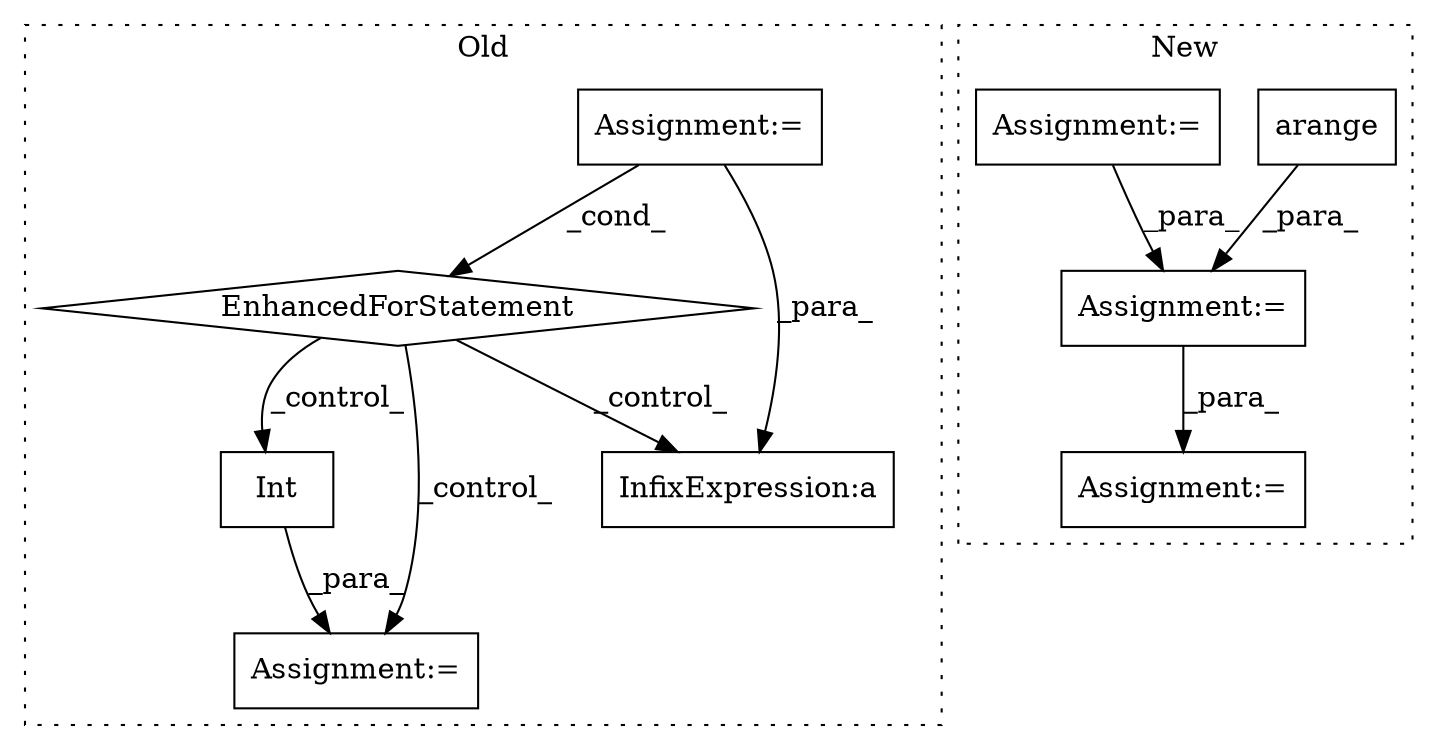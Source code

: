 digraph G {
subgraph cluster0 {
1 [label="Int" a="32" s="5002" l="5" shape="box"];
3 [label="Assignment:=" a="7" s="5039" l="1" shape="box"];
6 [label="EnhancedForStatement" a="70" s="4714,4819" l="57,2" shape="diamond"];
7 [label="InfixExpression:a" a="27" s="4841" l="3" shape="box"];
9 [label="Assignment:=" a="7" s="4714,4819" l="57,2" shape="box"];
label = "Old";
style="dotted";
}
subgraph cluster1 {
2 [label="arange" a="32" s="3124,3150" l="7,1" shape="box"];
4 [label="Assignment:=" a="7" s="3212,3348" l="102,2" shape="box"];
5 [label="Assignment:=" a="7" s="3017" l="1" shape="box"];
8 [label="Assignment:=" a="7" s="3084" l="1" shape="box"];
label = "New";
style="dotted";
}
1 -> 3 [label="_para_"];
2 -> 8 [label="_para_"];
5 -> 8 [label="_para_"];
6 -> 1 [label="_control_"];
6 -> 3 [label="_control_"];
6 -> 7 [label="_control_"];
8 -> 4 [label="_para_"];
9 -> 7 [label="_para_"];
9 -> 6 [label="_cond_"];
}